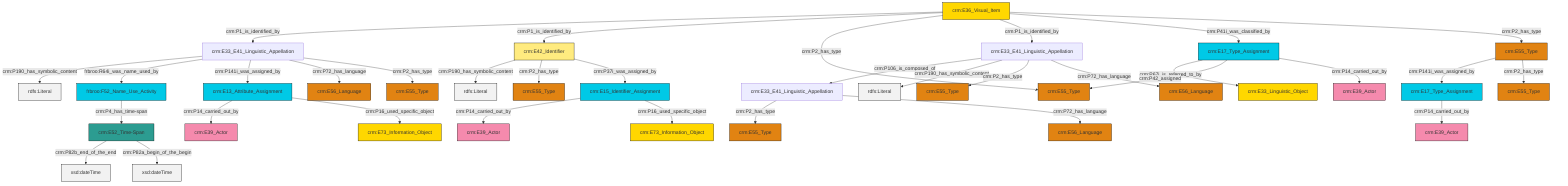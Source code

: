 graph TD
classDef Literal fill:#f2f2f2,stroke:#000000;
classDef CRM_Entity fill:#FFFFFF,stroke:#000000;
classDef Temporal_Entity fill:#00C9E6, stroke:#000000;
classDef Type fill:#E18312, stroke:#000000;
classDef Time-Span fill:#2C9C91, stroke:#000000;
classDef Appellation fill:#FFEB7F, stroke:#000000;
classDef Place fill:#008836, stroke:#000000;
classDef Persistent_Item fill:#B266B2, stroke:#000000;
classDef Conceptual_Object fill:#FFD700, stroke:#000000;
classDef Physical_Thing fill:#D2B48C, stroke:#000000;
classDef Actor fill:#f58aad, stroke:#000000;
classDef PC_Classes fill:#4ce600, stroke:#000000;
classDef Multi fill:#cccccc,stroke:#000000;

0["crm:E42_Identifier"]:::Appellation -->|crm:P190_has_symbolic_content| 1[rdfs:Literal]:::Literal
6["crm:E36_Visual_Item"]:::Conceptual_Object -->|crm:P1_is_identified_by| 4["crm:E33_E41_Linguistic_Appellation"]:::Default
9["crm:E33_E41_Linguistic_Appellation"]:::Default -->|crm:P2_has_type| 13["crm:E55_Type"]:::Type
14["crm:E17_Type_Assignment"]:::Temporal_Entity -->|crm:P67i_is_referred_to_by| 15["crm:E33_Linguistic_Object"]:::Conceptual_Object
16["crm:E17_Type_Assignment"]:::Temporal_Entity -->|crm:P14_carried_out_by| 17["crm:E39_Actor"]:::Actor
18["crm:E15_Identifier_Assignment"]:::Temporal_Entity -->|crm:P14_carried_out_by| 2["crm:E39_Actor"]:::Actor
22["crm:E52_Time-Span"]:::Time-Span -->|crm:P82b_end_of_the_end| 23[xsd:dateTime]:::Literal
24["crm:E33_E41_Linguistic_Appellation"]:::Default -->|crm:P106_is_composed_of| 9["crm:E33_E41_Linguistic_Appellation"]:::Default
4["crm:E33_E41_Linguistic_Appellation"]:::Default -->|crm:P190_has_symbolic_content| 25[rdfs:Literal]:::Literal
6["crm:E36_Visual_Item"]:::Conceptual_Object -->|crm:P1_is_identified_by| 0["crm:E42_Identifier"]:::Appellation
0["crm:E42_Identifier"]:::Appellation -->|crm:P2_has_type| 28["crm:E55_Type"]:::Type
29["crm:E55_Type"]:::Type -->|crm:P141i_was_assigned_by| 16["crm:E17_Type_Assignment"]:::Temporal_Entity
29["crm:E55_Type"]:::Type -->|crm:P2_has_type| 30["crm:E55_Type"]:::Type
31["crm:E13_Attribute_Assignment"]:::Temporal_Entity -->|crm:P14_carried_out_by| 34["crm:E39_Actor"]:::Actor
24["crm:E33_E41_Linguistic_Appellation"]:::Default -->|crm:P190_has_symbolic_content| 35[rdfs:Literal]:::Literal
6["crm:E36_Visual_Item"]:::Conceptual_Object -->|crm:P2_has_type| 36["crm:E55_Type"]:::Type
14["crm:E17_Type_Assignment"]:::Temporal_Entity -->|crm:P42_assigned| 36["crm:E55_Type"]:::Type
24["crm:E33_E41_Linguistic_Appellation"]:::Default -->|crm:P2_has_type| 11["crm:E55_Type"]:::Type
14["crm:E17_Type_Assignment"]:::Temporal_Entity -->|crm:P14_carried_out_by| 7["crm:E39_Actor"]:::Actor
6["crm:E36_Visual_Item"]:::Conceptual_Object -->|crm:P1_is_identified_by| 24["crm:E33_E41_Linguistic_Appellation"]:::Default
4["crm:E33_E41_Linguistic_Appellation"]:::Default -->|frbroo:R64i_was_name_used_by| 26["frbroo:F52_Name_Use_Activity"]:::Temporal_Entity
4["crm:E33_E41_Linguistic_Appellation"]:::Default -->|crm:P141i_was_assigned_by| 31["crm:E13_Attribute_Assignment"]:::Temporal_Entity
24["crm:E33_E41_Linguistic_Appellation"]:::Default -->|crm:P72_has_language| 39["crm:E56_Language"]:::Type
4["crm:E33_E41_Linguistic_Appellation"]:::Default -->|crm:P72_has_language| 46["crm:E56_Language"]:::Type
26["frbroo:F52_Name_Use_Activity"]:::Temporal_Entity -->|crm:P4_has_time-span| 22["crm:E52_Time-Span"]:::Time-Span
4["crm:E33_E41_Linguistic_Appellation"]:::Default -->|crm:P2_has_type| 55["crm:E55_Type"]:::Type
6["crm:E36_Visual_Item"]:::Conceptual_Object -->|crm:P41i_was_classified_by| 14["crm:E17_Type_Assignment"]:::Temporal_Entity
31["crm:E13_Attribute_Assignment"]:::Temporal_Entity -->|crm:P16_used_specific_object| 37["crm:E73_Information_Object"]:::Conceptual_Object
9["crm:E33_E41_Linguistic_Appellation"]:::Default -->|crm:P72_has_language| 19["crm:E56_Language"]:::Type
6["crm:E36_Visual_Item"]:::Conceptual_Object -->|crm:P2_has_type| 29["crm:E55_Type"]:::Type
0["crm:E42_Identifier"]:::Appellation -->|crm:P37i_was_assigned_by| 18["crm:E15_Identifier_Assignment"]:::Temporal_Entity
22["crm:E52_Time-Span"]:::Time-Span -->|crm:P82a_begin_of_the_begin| 61[xsd:dateTime]:::Literal
18["crm:E15_Identifier_Assignment"]:::Temporal_Entity -->|crm:P16_used_specific_object| 42["crm:E73_Information_Object"]:::Conceptual_Object
